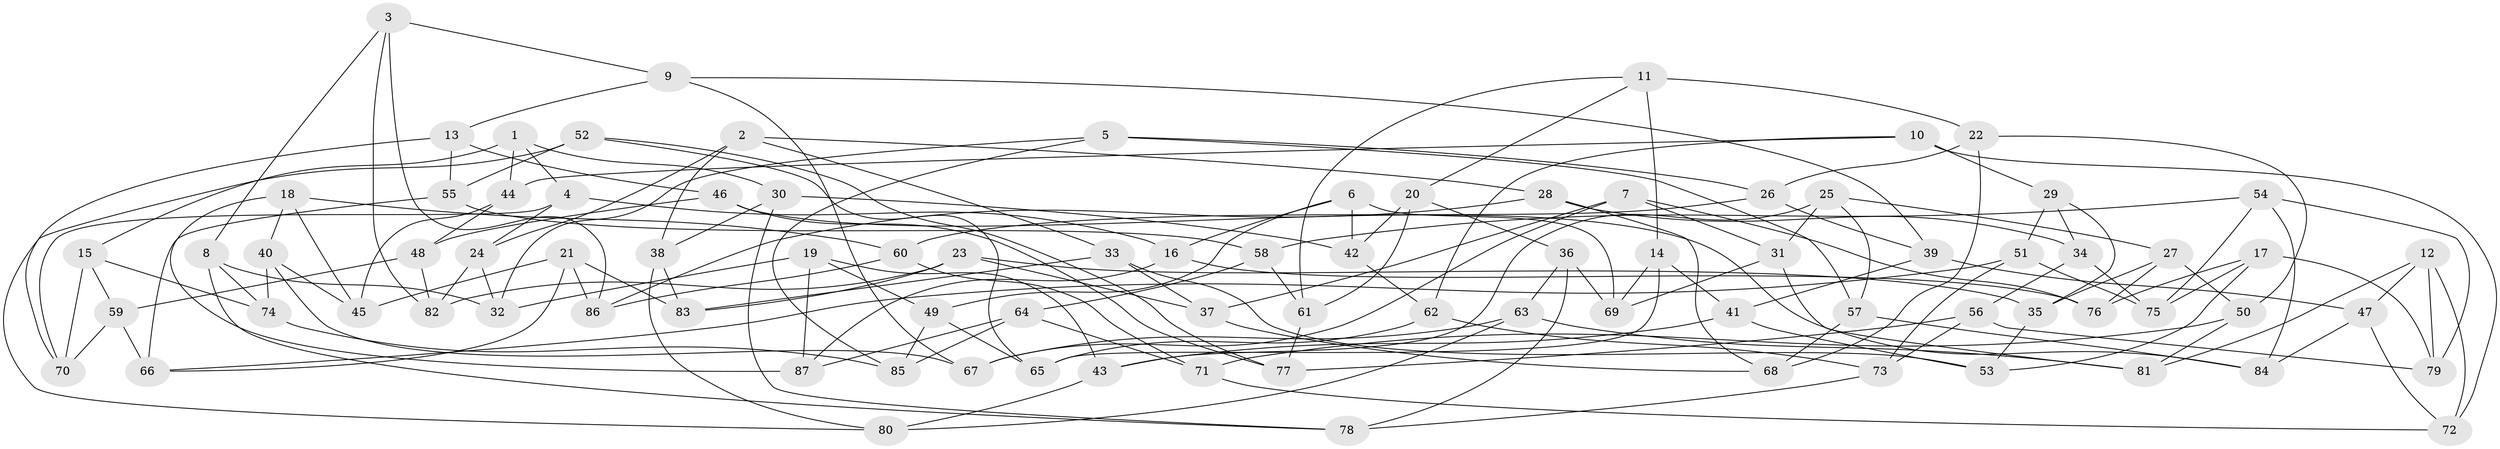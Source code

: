 // Generated by graph-tools (version 1.1) at 2025/58/03/09/25 04:58:11]
// undirected, 87 vertices, 174 edges
graph export_dot {
graph [start="1"]
  node [color=gray90,style=filled];
  1;
  2;
  3;
  4;
  5;
  6;
  7;
  8;
  9;
  10;
  11;
  12;
  13;
  14;
  15;
  16;
  17;
  18;
  19;
  20;
  21;
  22;
  23;
  24;
  25;
  26;
  27;
  28;
  29;
  30;
  31;
  32;
  33;
  34;
  35;
  36;
  37;
  38;
  39;
  40;
  41;
  42;
  43;
  44;
  45;
  46;
  47;
  48;
  49;
  50;
  51;
  52;
  53;
  54;
  55;
  56;
  57;
  58;
  59;
  60;
  61;
  62;
  63;
  64;
  65;
  66;
  67;
  68;
  69;
  70;
  71;
  72;
  73;
  74;
  75;
  76;
  77;
  78;
  79;
  80;
  81;
  82;
  83;
  84;
  85;
  86;
  87;
  1 -- 4;
  1 -- 44;
  1 -- 30;
  1 -- 15;
  2 -- 28;
  2 -- 24;
  2 -- 33;
  2 -- 38;
  3 -- 9;
  3 -- 86;
  3 -- 82;
  3 -- 8;
  4 -- 24;
  4 -- 70;
  4 -- 16;
  5 -- 26;
  5 -- 32;
  5 -- 57;
  5 -- 85;
  6 -- 42;
  6 -- 69;
  6 -- 16;
  6 -- 49;
  7 -- 67;
  7 -- 31;
  7 -- 37;
  7 -- 76;
  8 -- 74;
  8 -- 32;
  8 -- 78;
  9 -- 13;
  9 -- 39;
  9 -- 67;
  10 -- 44;
  10 -- 62;
  10 -- 29;
  10 -- 72;
  11 -- 61;
  11 -- 22;
  11 -- 20;
  11 -- 14;
  12 -- 72;
  12 -- 79;
  12 -- 81;
  12 -- 47;
  13 -- 55;
  13 -- 70;
  13 -- 46;
  14 -- 69;
  14 -- 41;
  14 -- 65;
  15 -- 70;
  15 -- 74;
  15 -- 59;
  16 -- 87;
  16 -- 76;
  17 -- 53;
  17 -- 75;
  17 -- 79;
  17 -- 76;
  18 -- 45;
  18 -- 40;
  18 -- 87;
  18 -- 60;
  19 -- 43;
  19 -- 32;
  19 -- 49;
  19 -- 87;
  20 -- 42;
  20 -- 36;
  20 -- 61;
  21 -- 83;
  21 -- 66;
  21 -- 45;
  21 -- 86;
  22 -- 50;
  22 -- 26;
  22 -- 68;
  23 -- 37;
  23 -- 82;
  23 -- 35;
  23 -- 83;
  24 -- 82;
  24 -- 32;
  25 -- 57;
  25 -- 31;
  25 -- 43;
  25 -- 27;
  26 -- 60;
  26 -- 39;
  27 -- 35;
  27 -- 76;
  27 -- 50;
  28 -- 86;
  28 -- 34;
  28 -- 68;
  29 -- 35;
  29 -- 34;
  29 -- 51;
  30 -- 38;
  30 -- 78;
  30 -- 42;
  31 -- 81;
  31 -- 69;
  33 -- 53;
  33 -- 83;
  33 -- 37;
  34 -- 75;
  34 -- 56;
  35 -- 53;
  36 -- 69;
  36 -- 63;
  36 -- 78;
  37 -- 68;
  38 -- 80;
  38 -- 83;
  39 -- 41;
  39 -- 47;
  40 -- 67;
  40 -- 45;
  40 -- 74;
  41 -- 53;
  41 -- 43;
  42 -- 62;
  43 -- 80;
  44 -- 48;
  44 -- 45;
  46 -- 48;
  46 -- 77;
  46 -- 84;
  47 -- 72;
  47 -- 84;
  48 -- 82;
  48 -- 59;
  49 -- 65;
  49 -- 85;
  50 -- 71;
  50 -- 81;
  51 -- 66;
  51 -- 73;
  51 -- 75;
  52 -- 80;
  52 -- 77;
  52 -- 55;
  52 -- 65;
  54 -- 75;
  54 -- 79;
  54 -- 84;
  54 -- 58;
  55 -- 58;
  55 -- 66;
  56 -- 79;
  56 -- 73;
  56 -- 77;
  57 -- 68;
  57 -- 84;
  58 -- 64;
  58 -- 61;
  59 -- 66;
  59 -- 70;
  60 -- 71;
  60 -- 86;
  61 -- 77;
  62 -- 73;
  62 -- 65;
  63 -- 80;
  63 -- 67;
  63 -- 81;
  64 -- 71;
  64 -- 85;
  64 -- 87;
  71 -- 72;
  73 -- 78;
  74 -- 85;
}
